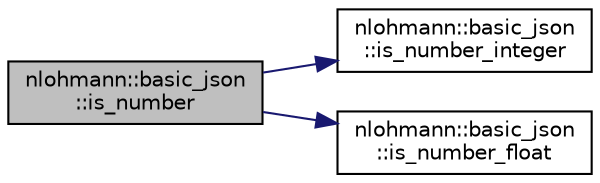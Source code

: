 digraph "nlohmann::basic_json::is_number"
{
 // LATEX_PDF_SIZE
  edge [fontname="Helvetica",fontsize="10",labelfontname="Helvetica",labelfontsize="10"];
  node [fontname="Helvetica",fontsize="10",shape=record];
  rankdir="LR";
  Node261 [label="nlohmann::basic_json\l::is_number",height=0.2,width=0.4,color="black", fillcolor="grey75", style="filled", fontcolor="black",tooltip="return whether value is a number"];
  Node261 -> Node262 [color="midnightblue",fontsize="10",style="solid"];
  Node262 [label="nlohmann::basic_json\l::is_number_integer",height=0.2,width=0.4,color="black", fillcolor="white", style="filled",URL="$classnlohmann_1_1basic__json.html#abac8af76067f1e8fdca9052882c74428",tooltip="return whether value is an integer number"];
  Node261 -> Node263 [color="midnightblue",fontsize="10",style="solid"];
  Node263 [label="nlohmann::basic_json\l::is_number_float",height=0.2,width=0.4,color="black", fillcolor="white", style="filled",URL="$classnlohmann_1_1basic__json.html#a33b4bf898b857c962e798fc7f6e86e70",tooltip="return whether value is a floating-point number"];
}
